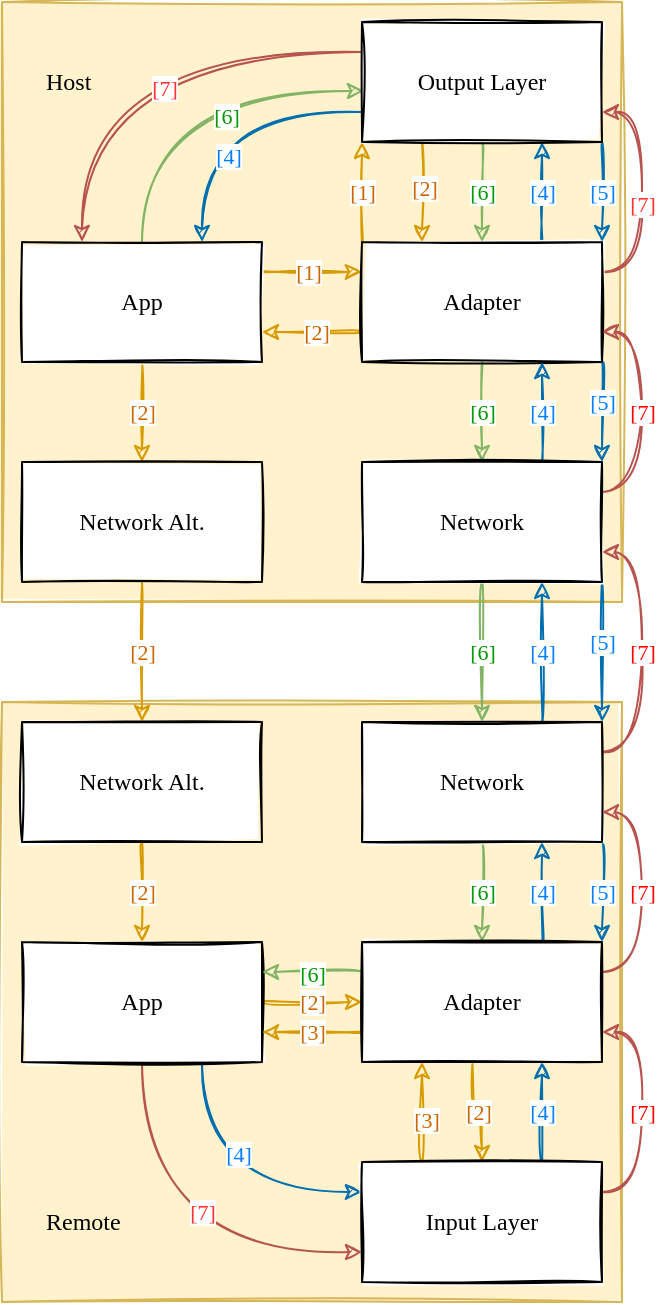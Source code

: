 <mxfile version="14.5.1" type="github">
  <diagram id="R2lEEEUBdFMjLlhIrx00" name="Page-1">
    <mxGraphModel dx="788" dy="552" grid="1" gridSize="10" guides="1" tooltips="1" connect="1" arrows="1" fold="1" page="0" pageScale="1" pageWidth="850" pageHeight="1100" math="0" shadow="0" extFonts="Permanent Marker^https://fonts.googleapis.com/css?family=Permanent+Marker">
      <root>
        <mxCell id="0" />
        <mxCell id="1" parent="0" />
        <mxCell id="pU21dftAFh7mlRXFfOvP-20" value="" style="whiteSpace=wrap;html=1;sketch=1;fillColor=#fff2cc;strokeColor=#d6b656;fontFamily=Comic Sans MS;fillStyle=solid;" parent="1" vertex="1">
          <mxGeometry x="10" y="360" width="310" height="300" as="geometry" />
        </mxCell>
        <mxCell id="pU21dftAFh7mlRXFfOvP-16" value="" style="whiteSpace=wrap;html=1;sketch=1;fillColor=#fff2cc;strokeColor=#d6b656;fontFamily=Comic Sans MS;fillStyle=solid;" parent="1" vertex="1">
          <mxGeometry x="10" y="10" width="310" height="300" as="geometry" />
        </mxCell>
        <mxCell id="pU21dftAFh7mlRXFfOvP-2" style="edgeStyle=orthogonalEdgeStyle;orthogonalLoop=1;jettySize=auto;html=1;exitX=0.5;exitY=1;exitDx=0;exitDy=0;curved=1;sketch=1;fontFamily=Comic Sans MS;" parent="1" edge="1">
          <mxGeometry relative="1" as="geometry">
            <mxPoint x="60" y="230" as="sourcePoint" />
            <mxPoint x="60" y="230" as="targetPoint" />
          </mxGeometry>
        </mxCell>
        <mxCell id="pU21dftAFh7mlRXFfOvP-7" style="edgeStyle=orthogonalEdgeStyle;orthogonalLoop=1;jettySize=auto;html=1;exitX=1;exitY=0.25;exitDx=0;exitDy=0;entryX=0;entryY=0.25;entryDx=0;entryDy=0;curved=1;fillColor=#ffcd28;strokeColor=#d79b00;sketch=1;gradientColor=#ffa500;fontFamily=Comic Sans MS;" parent="1" source="pU21dftAFh7mlRXFfOvP-4" target="pU21dftAFh7mlRXFfOvP-5" edge="1">
          <mxGeometry relative="1" as="geometry" />
        </mxCell>
        <mxCell id="pU21dftAFh7mlRXFfOvP-11" value="[1]" style="edgeLabel;html=1;align=center;verticalAlign=middle;resizable=0;points=[];sketch=1;fontFamily=Comic Sans MS;fontColor=#CC6600;" parent="pU21dftAFh7mlRXFfOvP-7" vertex="1" connectable="0">
          <mxGeometry x="-0.079" relative="1" as="geometry">
            <mxPoint as="offset" />
          </mxGeometry>
        </mxCell>
        <mxCell id="pU21dftAFh7mlRXFfOvP-18" value="[2]" style="edgeStyle=orthogonalEdgeStyle;orthogonalLoop=1;jettySize=auto;html=1;exitX=0.5;exitY=1;exitDx=0;exitDy=0;entryX=0.5;entryY=0;entryDx=0;entryDy=0;curved=1;fillColor=#ffcd28;strokeColor=#d79b00;sketch=1;gradientColor=#ffa500;fontFamily=Comic Sans MS;fontColor=#CC6600;" parent="1" source="pU21dftAFh7mlRXFfOvP-4" target="pU21dftAFh7mlRXFfOvP-14" edge="1">
          <mxGeometry relative="1" as="geometry" />
        </mxCell>
        <mxCell id="pU21dftAFh7mlRXFfOvP-54" style="edgeStyle=orthogonalEdgeStyle;orthogonalLoop=1;jettySize=auto;html=1;exitX=0.5;exitY=0;exitDx=0;exitDy=0;entryX=0.008;entryY=0.575;entryDx=0;entryDy=0;curved=1;sketch=1;fontFamily=Comic Sans MS;entryPerimeter=0;fillColor=#d5e8d4;strokeColor=#82b366;" parent="1" source="pU21dftAFh7mlRXFfOvP-4" target="pU21dftAFh7mlRXFfOvP-6" edge="1">
          <mxGeometry relative="1" as="geometry" />
        </mxCell>
        <mxCell id="xrkJ1RhqO17VFnVHTUfB-8" value="[6]" style="edgeLabel;html=1;align=center;verticalAlign=middle;resizable=0;points=[];sketch=1;fontFamily=Comic Sans MS;fontColor=#009900;" parent="pU21dftAFh7mlRXFfOvP-54" vertex="1" connectable="0">
          <mxGeometry x="0.258" y="-12" relative="1" as="geometry">
            <mxPoint as="offset" />
          </mxGeometry>
        </mxCell>
        <mxCell id="pU21dftAFh7mlRXFfOvP-4" value="App" style="whiteSpace=wrap;html=1;sketch=1;fontFamily=Comic Sans MS;" parent="1" vertex="1">
          <mxGeometry x="20" y="130" width="120" height="60" as="geometry" />
        </mxCell>
        <mxCell id="pU21dftAFh7mlRXFfOvP-8" value="[1]" style="edgeStyle=orthogonalEdgeStyle;orthogonalLoop=1;jettySize=auto;html=1;exitX=0;exitY=0;exitDx=0;exitDy=0;entryX=0;entryY=1;entryDx=0;entryDy=0;curved=1;fillColor=#ffcd28;strokeColor=#d79b00;sketch=1;gradientColor=#ffa500;fontFamily=Comic Sans MS;fontColor=#CC6600;" parent="1" source="pU21dftAFh7mlRXFfOvP-5" target="pU21dftAFh7mlRXFfOvP-6" edge="1">
          <mxGeometry relative="1" as="geometry" />
        </mxCell>
        <mxCell id="pU21dftAFh7mlRXFfOvP-10" style="edgeStyle=orthogonalEdgeStyle;orthogonalLoop=1;jettySize=auto;html=1;exitX=0;exitY=0.75;exitDx=0;exitDy=0;entryX=1;entryY=0.75;entryDx=0;entryDy=0;curved=1;fillColor=#ffcd28;strokeColor=#d79b00;sketch=1;gradientColor=#ffa500;fontFamily=Comic Sans MS;fontColor=#CC6600;" parent="1" source="pU21dftAFh7mlRXFfOvP-5" target="pU21dftAFh7mlRXFfOvP-4" edge="1">
          <mxGeometry relative="1" as="geometry" />
        </mxCell>
        <mxCell id="pU21dftAFh7mlRXFfOvP-13" value="[2]" style="edgeLabel;html=1;align=center;verticalAlign=middle;resizable=0;points=[];sketch=1;fontFamily=Comic Sans MS;fontColor=#CC6600;" parent="pU21dftAFh7mlRXFfOvP-10" vertex="1" connectable="0">
          <mxGeometry x="-0.059" relative="1" as="geometry">
            <mxPoint as="offset" />
          </mxGeometry>
        </mxCell>
        <mxCell id="pU21dftAFh7mlRXFfOvP-39" value="[4]" style="edgeStyle=orthogonalEdgeStyle;orthogonalLoop=1;jettySize=auto;html=1;exitX=0.75;exitY=0;exitDx=0;exitDy=0;entryX=0.75;entryY=1;entryDx=0;entryDy=0;curved=1;fillColor=#1ba1e2;strokeColor=#006EAF;sketch=1;fontFamily=Comic Sans MS;fontColor=#007FFF;" parent="1" source="pU21dftAFh7mlRXFfOvP-5" target="pU21dftAFh7mlRXFfOvP-6" edge="1">
          <mxGeometry relative="1" as="geometry" />
        </mxCell>
        <mxCell id="pU21dftAFh7mlRXFfOvP-42" style="edgeStyle=orthogonalEdgeStyle;orthogonalLoop=1;jettySize=auto;html=1;exitX=1;exitY=1;exitDx=0;exitDy=0;entryX=1;entryY=0;entryDx=0;entryDy=0;curved=1;sketch=1;fillColor=#1ba1e2;strokeColor=#006EAF;fontFamily=Comic Sans MS;fontColor=#007FFF;" parent="1" source="pU21dftAFh7mlRXFfOvP-5" target="pU21dftAFh7mlRXFfOvP-15" edge="1">
          <mxGeometry relative="1" as="geometry" />
        </mxCell>
        <mxCell id="pU21dftAFh7mlRXFfOvP-43" value="[5]" style="edgeLabel;html=1;align=center;verticalAlign=middle;resizable=0;points=[];sketch=1;fontFamily=Comic Sans MS;fontColor=#007FFF;" parent="pU21dftAFh7mlRXFfOvP-42" vertex="1" connectable="0">
          <mxGeometry x="-0.48" y="-1" relative="1" as="geometry">
            <mxPoint x="1" y="7.14" as="offset" />
          </mxGeometry>
        </mxCell>
        <mxCell id="pU21dftAFh7mlRXFfOvP-48" value="[6]" style="edgeStyle=orthogonalEdgeStyle;orthogonalLoop=1;jettySize=auto;html=1;entryX=0.5;entryY=0;entryDx=0;entryDy=0;curved=1;sketch=1;fontFamily=Comic Sans MS;exitX=0.5;exitY=1;exitDx=0;exitDy=0;fillColor=#d5e8d4;strokeColor=#82b366;fontColor=#009900;" parent="1" source="pU21dftAFh7mlRXFfOvP-5" target="pU21dftAFh7mlRXFfOvP-15" edge="1">
          <mxGeometry relative="1" as="geometry">
            <mxPoint x="220" y="190" as="sourcePoint" />
          </mxGeometry>
        </mxCell>
        <mxCell id="pU21dftAFh7mlRXFfOvP-66" style="edgeStyle=orthogonalEdgeStyle;orthogonalLoop=1;jettySize=auto;html=1;exitX=1;exitY=0.25;exitDx=0;exitDy=0;entryX=1;entryY=0.75;entryDx=0;entryDy=0;curved=1;sketch=1;fontFamily=Comic Sans MS;fillColor=#f8cecc;strokeColor=#b85450;fontColor=#FF0000;" parent="1" source="pU21dftAFh7mlRXFfOvP-5" target="pU21dftAFh7mlRXFfOvP-6" edge="1">
          <mxGeometry relative="1" as="geometry" />
        </mxCell>
        <mxCell id="pU21dftAFh7mlRXFfOvP-68" value="[7]" style="edgeLabel;html=1;align=center;verticalAlign=middle;resizable=0;points=[];sketch=1;fontFamily=Comic Sans MS;fontColor=#FF3333;labelBackgroundColor=#ffffff;" parent="pU21dftAFh7mlRXFfOvP-66" vertex="1" connectable="0">
          <mxGeometry x="-0.092" relative="1" as="geometry">
            <mxPoint as="offset" />
          </mxGeometry>
        </mxCell>
        <mxCell id="pU21dftAFh7mlRXFfOvP-5" value="Adapter" style="whiteSpace=wrap;html=1;sketch=1;fontFamily=Comic Sans MS;" parent="1" vertex="1">
          <mxGeometry x="190" y="130" width="120" height="60" as="geometry" />
        </mxCell>
        <mxCell id="pU21dftAFh7mlRXFfOvP-9" style="edgeStyle=orthogonalEdgeStyle;orthogonalLoop=1;jettySize=auto;html=1;entryX=0.25;entryY=0;entryDx=0;entryDy=0;exitX=0.25;exitY=1;exitDx=0;exitDy=0;curved=1;fillColor=#ffcd28;strokeColor=#d79b00;sketch=1;gradientColor=#ffa500;fontFamily=Comic Sans MS;" parent="1" source="pU21dftAFh7mlRXFfOvP-6" target="pU21dftAFh7mlRXFfOvP-5" edge="1">
          <mxGeometry relative="1" as="geometry" />
        </mxCell>
        <mxCell id="pU21dftAFh7mlRXFfOvP-12" value="[2]" style="edgeLabel;html=1;align=center;verticalAlign=middle;resizable=0;points=[];sketch=1;fontFamily=Comic Sans MS;fontColor=#CC6600;" parent="pU21dftAFh7mlRXFfOvP-9" vertex="1" connectable="0">
          <mxGeometry x="-0.087" y="1" relative="1" as="geometry">
            <mxPoint as="offset" />
          </mxGeometry>
        </mxCell>
        <mxCell id="pU21dftAFh7mlRXFfOvP-41" value="[5]" style="edgeStyle=orthogonalEdgeStyle;orthogonalLoop=1;jettySize=auto;html=1;exitX=1;exitY=1;exitDx=0;exitDy=0;entryX=1;entryY=0;entryDx=0;entryDy=0;curved=1;sketch=1;fillColor=#1ba1e2;strokeColor=#006EAF;fontFamily=Comic Sans MS;fontColor=#007FFF;" parent="1" source="pU21dftAFh7mlRXFfOvP-6" target="pU21dftAFh7mlRXFfOvP-5" edge="1">
          <mxGeometry relative="1" as="geometry" />
        </mxCell>
        <mxCell id="pU21dftAFh7mlRXFfOvP-56" value="[6]" style="edgeStyle=orthogonalEdgeStyle;orthogonalLoop=1;jettySize=auto;html=1;exitX=0.5;exitY=1;exitDx=0;exitDy=0;entryX=0.5;entryY=0;entryDx=0;entryDy=0;curved=1;sketch=1;fontFamily=Comic Sans MS;fillColor=#d5e8d4;strokeColor=#82b366;fontColor=#009900;" parent="1" source="pU21dftAFh7mlRXFfOvP-6" target="pU21dftAFh7mlRXFfOvP-5" edge="1">
          <mxGeometry relative="1" as="geometry" />
        </mxCell>
        <mxCell id="pU21dftAFh7mlRXFfOvP-69" style="edgeStyle=orthogonalEdgeStyle;orthogonalLoop=1;jettySize=auto;html=1;exitX=0;exitY=0.25;exitDx=0;exitDy=0;entryX=0.25;entryY=0;entryDx=0;entryDy=0;curved=1;sketch=1;fontFamily=Comic Sans MS;fillColor=#f8cecc;strokeColor=#b85450;fontColor=#FF0000;" parent="1" source="pU21dftAFh7mlRXFfOvP-6" target="pU21dftAFh7mlRXFfOvP-4" edge="1">
          <mxGeometry relative="1" as="geometry" />
        </mxCell>
        <mxCell id="xrkJ1RhqO17VFnVHTUfB-9" value="[7]" style="edgeLabel;html=1;align=center;verticalAlign=middle;resizable=0;points=[];sketch=1;fontFamily=Comic Sans MS;fontColor=#FF3333;" parent="pU21dftAFh7mlRXFfOvP-69" vertex="1" connectable="0">
          <mxGeometry x="-0.158" y="18" relative="1" as="geometry">
            <mxPoint as="offset" />
          </mxGeometry>
        </mxCell>
        <mxCell id="xrkJ1RhqO17VFnVHTUfB-3" style="edgeStyle=orthogonalEdgeStyle;curved=1;rounded=1;orthogonalLoop=1;jettySize=auto;html=1;exitX=0;exitY=0.75;exitDx=0;exitDy=0;entryX=0.75;entryY=0;entryDx=0;entryDy=0;fillColor=#1ba1e2;strokeColor=#006EAF;sketch=1;fontFamily=Comic Sans MS;fontColor=#007FFF;" parent="1" source="pU21dftAFh7mlRXFfOvP-6" target="pU21dftAFh7mlRXFfOvP-4" edge="1">
          <mxGeometry relative="1" as="geometry" />
        </mxCell>
        <mxCell id="xrkJ1RhqO17VFnVHTUfB-4" value="[4]" style="edgeLabel;html=1;align=center;verticalAlign=middle;resizable=0;points=[];sketch=1;fontFamily=Comic Sans MS;fontColor=#007FFF;" parent="xrkJ1RhqO17VFnVHTUfB-3" vertex="1" connectable="0">
          <mxGeometry x="-0.079" y="22" relative="1" as="geometry">
            <mxPoint as="offset" />
          </mxGeometry>
        </mxCell>
        <mxCell id="pU21dftAFh7mlRXFfOvP-6" value="Output Layer" style="whiteSpace=wrap;html=1;sketch=1;fontFamily=Comic Sans MS;" parent="1" vertex="1">
          <mxGeometry x="190" y="20" width="120" height="60" as="geometry" />
        </mxCell>
        <mxCell id="pU21dftAFh7mlRXFfOvP-24" value="[2]" style="edgeStyle=orthogonalEdgeStyle;orthogonalLoop=1;jettySize=auto;html=1;exitX=0.5;exitY=1;exitDx=0;exitDy=0;entryX=0.5;entryY=0;entryDx=0;entryDy=0;curved=1;fillColor=#ffe6cc;strokeColor=#d79b00;sketch=1;fontFamily=Comic Sans MS;fontColor=#CC6600;" parent="1" source="pU21dftAFh7mlRXFfOvP-14" target="pU21dftAFh7mlRXFfOvP-23" edge="1">
          <mxGeometry relative="1" as="geometry" />
        </mxCell>
        <mxCell id="pU21dftAFh7mlRXFfOvP-14" value="Network Alt." style="whiteSpace=wrap;html=1;sketch=1;fontFamily=Comic Sans MS;" parent="1" vertex="1">
          <mxGeometry x="20" y="240" width="120" height="60" as="geometry" />
        </mxCell>
        <mxCell id="pU21dftAFh7mlRXFfOvP-38" value="[4]" style="edgeStyle=orthogonalEdgeStyle;orthogonalLoop=1;jettySize=auto;html=1;exitX=0.75;exitY=0;exitDx=0;exitDy=0;entryX=0.75;entryY=1;entryDx=0;entryDy=0;curved=1;fillColor=#1ba1e2;strokeColor=#006EAF;sketch=1;fontFamily=Comic Sans MS;fontColor=#007FFF;" parent="1" source="pU21dftAFh7mlRXFfOvP-15" target="pU21dftAFh7mlRXFfOvP-5" edge="1">
          <mxGeometry relative="1" as="geometry" />
        </mxCell>
        <mxCell id="pU21dftAFh7mlRXFfOvP-44" style="edgeStyle=orthogonalEdgeStyle;orthogonalLoop=1;jettySize=auto;html=1;exitX=1;exitY=1;exitDx=0;exitDy=0;entryX=1;entryY=0;entryDx=0;entryDy=0;curved=1;sketch=1;fillColor=#1ba1e2;strokeColor=#006EAF;fontFamily=Comic Sans MS;fontColor=#007FFF;" parent="1" source="pU21dftAFh7mlRXFfOvP-15" target="pU21dftAFh7mlRXFfOvP-27" edge="1">
          <mxGeometry relative="1" as="geometry" />
        </mxCell>
        <mxCell id="pU21dftAFh7mlRXFfOvP-45" value="[5]" style="edgeLabel;html=1;align=center;verticalAlign=middle;resizable=0;points=[];sketch=1;fontFamily=Comic Sans MS;fontColor=#007FFF;" parent="pU21dftAFh7mlRXFfOvP-44" vertex="1" connectable="0">
          <mxGeometry x="0.252" relative="1" as="geometry">
            <mxPoint y="-13.81" as="offset" />
          </mxGeometry>
        </mxCell>
        <mxCell id="pU21dftAFh7mlRXFfOvP-49" value="[6]" style="edgeStyle=orthogonalEdgeStyle;orthogonalLoop=1;jettySize=auto;html=1;exitX=0.5;exitY=1;exitDx=0;exitDy=0;entryX=0.5;entryY=0;entryDx=0;entryDy=0;curved=1;sketch=1;fontFamily=Comic Sans MS;fillColor=#d5e8d4;strokeColor=#82b366;fontColor=#009900;" parent="1" source="pU21dftAFh7mlRXFfOvP-15" target="pU21dftAFh7mlRXFfOvP-27" edge="1">
          <mxGeometry relative="1" as="geometry" />
        </mxCell>
        <mxCell id="pU21dftAFh7mlRXFfOvP-65" value="[7]" style="edgeStyle=orthogonalEdgeStyle;orthogonalLoop=1;jettySize=auto;html=1;exitX=1;exitY=0.25;exitDx=0;exitDy=0;entryX=1;entryY=0.75;entryDx=0;entryDy=0;curved=1;sketch=1;fontFamily=Comic Sans MS;fillColor=#f8cecc;strokeColor=#b85450;fontColor=#FF0000;" parent="1" source="pU21dftAFh7mlRXFfOvP-15" target="pU21dftAFh7mlRXFfOvP-5" edge="1">
          <mxGeometry relative="1" as="geometry" />
        </mxCell>
        <mxCell id="pU21dftAFh7mlRXFfOvP-15" value="Network" style="whiteSpace=wrap;html=1;sketch=1;fontFamily=Comic Sans MS;" parent="1" vertex="1">
          <mxGeometry x="190" y="240" width="120" height="60" as="geometry" />
        </mxCell>
        <mxCell id="pU21dftAFh7mlRXFfOvP-17" value="Host" style="text;html=1;align=left;verticalAlign=middle;resizable=0;points=[];autosize=1;sketch=1;fontFamily=Comic Sans MS;" parent="1" vertex="1">
          <mxGeometry x="30" y="40" width="40" height="20" as="geometry" />
        </mxCell>
        <mxCell id="pU21dftAFh7mlRXFfOvP-21" value="Remote" style="text;html=1;strokeColor=none;fillColor=none;align=left;verticalAlign=middle;whiteSpace=wrap;sketch=1;fontFamily=Comic Sans MS;" parent="1" vertex="1">
          <mxGeometry x="30" y="610" width="40" height="20" as="geometry" />
        </mxCell>
        <mxCell id="pU21dftAFh7mlRXFfOvP-26" value="[2]" style="edgeStyle=orthogonalEdgeStyle;orthogonalLoop=1;jettySize=auto;html=1;exitX=0.5;exitY=1;exitDx=0;exitDy=0;entryX=0.5;entryY=0;entryDx=0;entryDy=0;curved=1;fillColor=#ffe6cc;strokeColor=#d79b00;sketch=1;fontFamily=Comic Sans MS;fontColor=#CC6600;" parent="1" source="pU21dftAFh7mlRXFfOvP-23" target="pU21dftAFh7mlRXFfOvP-25" edge="1">
          <mxGeometry relative="1" as="geometry" />
        </mxCell>
        <mxCell id="pU21dftAFh7mlRXFfOvP-23" value="Network Alt." style="whiteSpace=wrap;html=1;sketch=1;fontFamily=Comic Sans MS;" parent="1" vertex="1">
          <mxGeometry x="20" y="370" width="120" height="60" as="geometry" />
        </mxCell>
        <mxCell id="pU21dftAFh7mlRXFfOvP-30" value="[2]" style="edgeStyle=orthogonalEdgeStyle;orthogonalLoop=1;jettySize=auto;html=1;exitX=1;exitY=0.5;exitDx=0;exitDy=0;entryX=0;entryY=0.5;entryDx=0;entryDy=0;curved=1;fillColor=#ffe6cc;strokeColor=#d79b00;sketch=1;fontFamily=Comic Sans MS;fontColor=#CC6600;" parent="1" source="pU21dftAFh7mlRXFfOvP-25" target="pU21dftAFh7mlRXFfOvP-28" edge="1">
          <mxGeometry relative="1" as="geometry" />
        </mxCell>
        <mxCell id="pU21dftAFh7mlRXFfOvP-35" value="" style="edgeStyle=orthogonalEdgeStyle;orthogonalLoop=1;jettySize=auto;html=1;exitX=0.75;exitY=1;exitDx=0;exitDy=0;entryX=0;entryY=0.25;entryDx=0;entryDy=0;curved=1;fillColor=#1ba1e2;strokeColor=#006EAF;sketch=1;fontFamily=Comic Sans MS;fontColor=#007FFF;" parent="1" source="pU21dftAFh7mlRXFfOvP-25" target="pU21dftAFh7mlRXFfOvP-29" edge="1">
          <mxGeometry relative="1" as="geometry" />
        </mxCell>
        <mxCell id="xrkJ1RhqO17VFnVHTUfB-6" value="[4]" style="edgeLabel;html=1;align=center;verticalAlign=middle;resizable=0;points=[];sketch=1;fontFamily=Comic Sans MS;fontColor=#007FFF;" parent="pU21dftAFh7mlRXFfOvP-35" vertex="1" connectable="0">
          <mxGeometry x="-0.366" y="18" relative="1" as="geometry">
            <mxPoint as="offset" />
          </mxGeometry>
        </mxCell>
        <mxCell id="pU21dftAFh7mlRXFfOvP-58" style="edgeStyle=orthogonalEdgeStyle;orthogonalLoop=1;jettySize=auto;html=1;exitX=0.5;exitY=1;exitDx=0;exitDy=0;entryX=0;entryY=0.75;entryDx=0;entryDy=0;curved=1;sketch=1;fontFamily=Comic Sans MS;fillColor=#f8cecc;strokeColor=#b85450;fontColor=#FF3333;" parent="1" source="pU21dftAFh7mlRXFfOvP-25" target="pU21dftAFh7mlRXFfOvP-29" edge="1">
          <mxGeometry relative="1" as="geometry" />
        </mxCell>
        <mxCell id="xrkJ1RhqO17VFnVHTUfB-7" value="[7]" style="edgeLabel;html=1;align=center;verticalAlign=middle;resizable=0;points=[];sketch=1;fontFamily=Comic Sans MS;fontColor=#FF3333;" parent="pU21dftAFh7mlRXFfOvP-58" vertex="1" connectable="0">
          <mxGeometry x="0.22" y="20" relative="1" as="geometry">
            <mxPoint as="offset" />
          </mxGeometry>
        </mxCell>
        <mxCell id="pU21dftAFh7mlRXFfOvP-25" value="App" style="whiteSpace=wrap;html=1;sketch=1;fontFamily=Comic Sans MS;" parent="1" vertex="1">
          <mxGeometry x="20" y="480" width="120" height="60" as="geometry" />
        </mxCell>
        <mxCell id="pU21dftAFh7mlRXFfOvP-37" value="[4]" style="edgeStyle=orthogonalEdgeStyle;orthogonalLoop=1;jettySize=auto;html=1;exitX=0.75;exitY=0;exitDx=0;exitDy=0;entryX=0.75;entryY=1;entryDx=0;entryDy=0;curved=1;fillColor=#1ba1e2;strokeColor=#006EAF;sketch=1;fontFamily=Comic Sans MS;fontColor=#007FFF;" parent="1" source="pU21dftAFh7mlRXFfOvP-27" target="pU21dftAFh7mlRXFfOvP-15" edge="1">
          <mxGeometry relative="1" as="geometry" />
        </mxCell>
        <mxCell id="pU21dftAFh7mlRXFfOvP-46" value="[5]" style="edgeStyle=orthogonalEdgeStyle;orthogonalLoop=1;jettySize=auto;html=1;exitX=1;exitY=1;exitDx=0;exitDy=0;curved=1;sketch=1;fontFamily=Comic Sans MS;entryX=1;entryY=0;entryDx=0;entryDy=0;fillColor=#1ba1e2;strokeColor=#006EAF;fontColor=#007FFF;" parent="1" source="pU21dftAFh7mlRXFfOvP-27" target="pU21dftAFh7mlRXFfOvP-28" edge="1">
          <mxGeometry relative="1" as="geometry" />
        </mxCell>
        <mxCell id="pU21dftAFh7mlRXFfOvP-53" value="[6]" style="edgeStyle=orthogonalEdgeStyle;orthogonalLoop=1;jettySize=auto;html=1;exitX=0.5;exitY=1;exitDx=0;exitDy=0;entryX=0.5;entryY=0;entryDx=0;entryDy=0;curved=1;sketch=1;fontFamily=Comic Sans MS;fillColor=#d5e8d4;strokeColor=#82b366;fontColor=#009900;" parent="1" source="pU21dftAFh7mlRXFfOvP-27" target="pU21dftAFh7mlRXFfOvP-28" edge="1">
          <mxGeometry relative="1" as="geometry" />
        </mxCell>
        <mxCell id="pU21dftAFh7mlRXFfOvP-64" value="[7]" style="edgeStyle=orthogonalEdgeStyle;orthogonalLoop=1;jettySize=auto;html=1;exitX=1;exitY=0.25;exitDx=0;exitDy=0;entryX=1;entryY=0.75;entryDx=0;entryDy=0;curved=1;sketch=1;fontFamily=Comic Sans MS;fillColor=#f8cecc;strokeColor=#b85450;fontColor=#FF0000;" parent="1" source="pU21dftAFh7mlRXFfOvP-27" target="pU21dftAFh7mlRXFfOvP-15" edge="1">
          <mxGeometry relative="1" as="geometry" />
        </mxCell>
        <mxCell id="pU21dftAFh7mlRXFfOvP-27" value="Network" style="whiteSpace=wrap;html=1;sketch=1;fontFamily=Comic Sans MS;" parent="1" vertex="1">
          <mxGeometry x="190" y="370" width="120" height="60" as="geometry" />
        </mxCell>
        <mxCell id="pU21dftAFh7mlRXFfOvP-31" value="[2]" style="edgeStyle=orthogonalEdgeStyle;orthogonalLoop=1;jettySize=auto;html=1;exitX=0.46;exitY=1.016;exitDx=0;exitDy=0;entryX=0.5;entryY=0;entryDx=0;entryDy=0;exitPerimeter=0;curved=1;fillColor=#ffe6cc;strokeColor=#d79b00;sketch=1;fontFamily=Comic Sans MS;fontColor=#CC6600;" parent="1" source="pU21dftAFh7mlRXFfOvP-28" target="pU21dftAFh7mlRXFfOvP-29" edge="1">
          <mxGeometry relative="1" as="geometry" />
        </mxCell>
        <mxCell id="pU21dftAFh7mlRXFfOvP-34" value="[3]" style="edgeStyle=orthogonalEdgeStyle;orthogonalLoop=1;jettySize=auto;html=1;exitX=0;exitY=0.75;exitDx=0;exitDy=0;entryX=1;entryY=0.75;entryDx=0;entryDy=0;curved=1;fillColor=#ffe6cc;strokeColor=#d79b00;sketch=1;fontFamily=Comic Sans MS;fontColor=#CC6600;" parent="1" source="pU21dftAFh7mlRXFfOvP-28" target="pU21dftAFh7mlRXFfOvP-25" edge="1">
          <mxGeometry relative="1" as="geometry" />
        </mxCell>
        <mxCell id="pU21dftAFh7mlRXFfOvP-36" value="[4]" style="edgeStyle=orthogonalEdgeStyle;orthogonalLoop=1;jettySize=auto;html=1;exitX=0.75;exitY=0;exitDx=0;exitDy=0;curved=1;entryX=0.75;entryY=1;entryDx=0;entryDy=0;fillColor=#1ba1e2;strokeColor=#006EAF;sketch=1;fontFamily=Comic Sans MS;fontColor=#007FFF;" parent="1" source="pU21dftAFh7mlRXFfOvP-28" target="pU21dftAFh7mlRXFfOvP-27" edge="1">
          <mxGeometry relative="1" as="geometry">
            <mxPoint x="220" y="430" as="targetPoint" />
          </mxGeometry>
        </mxCell>
        <mxCell id="pU21dftAFh7mlRXFfOvP-50" style="edgeStyle=orthogonalEdgeStyle;orthogonalLoop=1;jettySize=auto;html=1;exitX=0;exitY=0.25;exitDx=0;exitDy=0;entryX=1;entryY=0.25;entryDx=0;entryDy=0;curved=1;sketch=1;fontFamily=Comic Sans MS;fillColor=#d5e8d4;strokeColor=#82b366;fontColor=#009900;" parent="1" source="pU21dftAFh7mlRXFfOvP-28" target="pU21dftAFh7mlRXFfOvP-25" edge="1">
          <mxGeometry relative="1" as="geometry" />
        </mxCell>
        <mxCell id="pU21dftAFh7mlRXFfOvP-52" value="[6]" style="edgeLabel;html=1;align=center;verticalAlign=middle;resizable=0;points=[];sketch=1;fontFamily=Comic Sans MS;fontColor=#009900;" parent="pU21dftAFh7mlRXFfOvP-50" vertex="1" connectable="0">
          <mxGeometry x="0.085" y="1" relative="1" as="geometry">
            <mxPoint x="2.14" as="offset" />
          </mxGeometry>
        </mxCell>
        <mxCell id="pU21dftAFh7mlRXFfOvP-63" value="[7]" style="edgeStyle=orthogonalEdgeStyle;orthogonalLoop=1;jettySize=auto;html=1;exitX=1;exitY=0.25;exitDx=0;exitDy=0;entryX=1;entryY=0.75;entryDx=0;entryDy=0;curved=1;sketch=1;fontFamily=Comic Sans MS;fillColor=#f8cecc;strokeColor=#b85450;fontColor=#FF0000;" parent="1" source="pU21dftAFh7mlRXFfOvP-28" target="pU21dftAFh7mlRXFfOvP-27" edge="1">
          <mxGeometry relative="1" as="geometry" />
        </mxCell>
        <mxCell id="pU21dftAFh7mlRXFfOvP-28" value="Adapter" style="whiteSpace=wrap;html=1;sketch=1;fontFamily=Comic Sans MS;" parent="1" vertex="1">
          <mxGeometry x="190" y="480" width="120" height="60" as="geometry" />
        </mxCell>
        <mxCell id="pU21dftAFh7mlRXFfOvP-32" style="edgeStyle=orthogonalEdgeStyle;orthogonalLoop=1;jettySize=auto;html=1;exitX=0.25;exitY=0;exitDx=0;exitDy=0;entryX=0.25;entryY=1;entryDx=0;entryDy=0;curved=1;fillColor=#ffe6cc;strokeColor=#d79b00;sketch=1;fontFamily=Comic Sans MS;fontColor=#CC6600;" parent="1" source="pU21dftAFh7mlRXFfOvP-29" target="pU21dftAFh7mlRXFfOvP-28" edge="1">
          <mxGeometry relative="1" as="geometry" />
        </mxCell>
        <mxCell id="pU21dftAFh7mlRXFfOvP-33" value="[3]" style="edgeLabel;html=1;align=center;verticalAlign=middle;resizable=0;points=[];sketch=1;fontFamily=Comic Sans MS;fontColor=#CC6600;" parent="pU21dftAFh7mlRXFfOvP-32" vertex="1" connectable="0">
          <mxGeometry x="-0.153" y="-2" relative="1" as="geometry">
            <mxPoint as="offset" />
          </mxGeometry>
        </mxCell>
        <mxCell id="xrkJ1RhqO17VFnVHTUfB-2" value="[4]" style="edgeStyle=orthogonalEdgeStyle;rounded=1;orthogonalLoop=1;jettySize=auto;html=1;exitX=0.75;exitY=0;exitDx=0;exitDy=0;entryX=0.75;entryY=1;entryDx=0;entryDy=0;curved=1;fillColor=#1ba1e2;strokeColor=#006EAF;sketch=1;fontFamily=Comic Sans MS;fontColor=#007FFF;" parent="1" source="pU21dftAFh7mlRXFfOvP-29" target="pU21dftAFh7mlRXFfOvP-28" edge="1">
          <mxGeometry relative="1" as="geometry" />
        </mxCell>
        <mxCell id="xrkJ1RhqO17VFnVHTUfB-5" value="[7]" style="edgeStyle=orthogonalEdgeStyle;curved=1;rounded=1;orthogonalLoop=1;jettySize=auto;html=1;exitX=1;exitY=0.25;exitDx=0;exitDy=0;entryX=1;entryY=0.75;entryDx=0;entryDy=0;sketch=1;fontFamily=Comic Sans MS;fillColor=#f8cecc;strokeColor=#b85450;fontColor=#FF0000;" parent="1" source="pU21dftAFh7mlRXFfOvP-29" target="pU21dftAFh7mlRXFfOvP-28" edge="1">
          <mxGeometry relative="1" as="geometry" />
        </mxCell>
        <mxCell id="pU21dftAFh7mlRXFfOvP-29" value="Input Layer" style="whiteSpace=wrap;html=1;sketch=1;fontFamily=Comic Sans MS;" parent="1" vertex="1">
          <mxGeometry x="190" y="590" width="120" height="60" as="geometry" />
        </mxCell>
      </root>
    </mxGraphModel>
  </diagram>
</mxfile>
